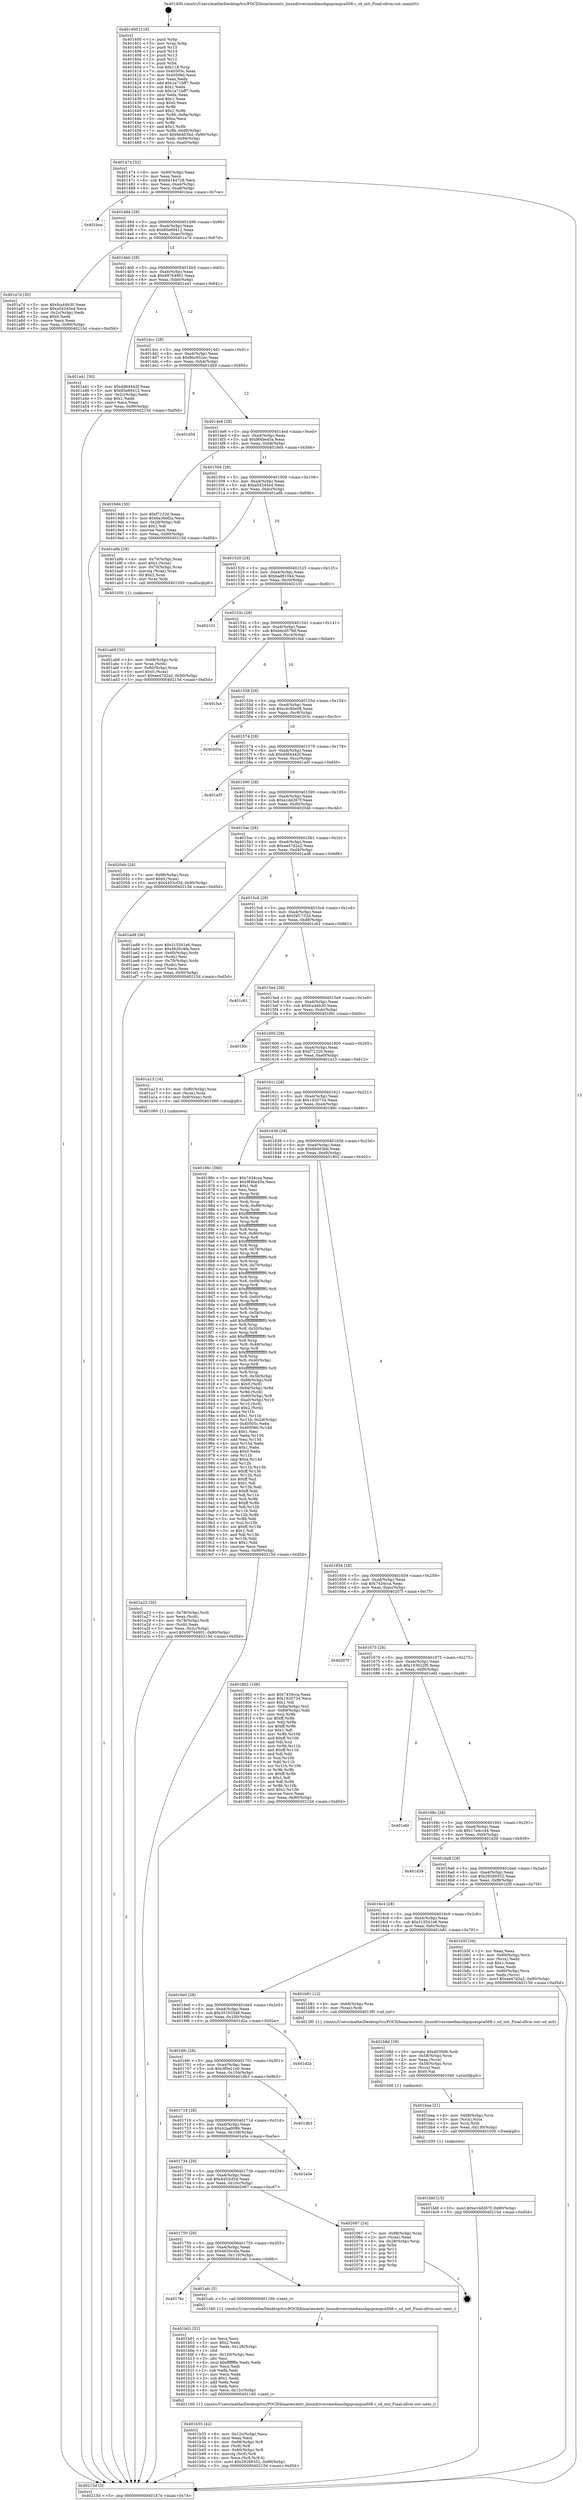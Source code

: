 digraph "0x401400" {
  label = "0x401400 (/mnt/c/Users/mathe/Desktop/tcc/POCII/binaries/extr_linuxdriversmediausbgspcaspca508.c_sd_init_Final-ollvm.out::main(0))"
  labelloc = "t"
  node[shape=record]

  Entry [label="",width=0.3,height=0.3,shape=circle,fillcolor=black,style=filled]
  "0x401474" [label="{
     0x401474 [32]\l
     | [instrs]\l
     &nbsp;&nbsp;0x401474 \<+6\>: mov -0x90(%rbp),%eax\l
     &nbsp;&nbsp;0x40147a \<+2\>: mov %eax,%ecx\l
     &nbsp;&nbsp;0x40147c \<+6\>: sub $0x84144728,%ecx\l
     &nbsp;&nbsp;0x401482 \<+6\>: mov %eax,-0xa4(%rbp)\l
     &nbsp;&nbsp;0x401488 \<+6\>: mov %ecx,-0xa8(%rbp)\l
     &nbsp;&nbsp;0x40148e \<+6\>: je 0000000000401bce \<main+0x7ce\>\l
  }"]
  "0x401bce" [label="{
     0x401bce\l
  }", style=dashed]
  "0x401494" [label="{
     0x401494 [28]\l
     | [instrs]\l
     &nbsp;&nbsp;0x401494 \<+5\>: jmp 0000000000401499 \<main+0x99\>\l
     &nbsp;&nbsp;0x401499 \<+6\>: mov -0xa4(%rbp),%eax\l
     &nbsp;&nbsp;0x40149f \<+5\>: sub $0x85e69412,%eax\l
     &nbsp;&nbsp;0x4014a4 \<+6\>: mov %eax,-0xac(%rbp)\l
     &nbsp;&nbsp;0x4014aa \<+6\>: je 0000000000401a7d \<main+0x67d\>\l
  }"]
  Exit [label="",width=0.3,height=0.3,shape=circle,fillcolor=black,style=filled,peripheries=2]
  "0x401a7d" [label="{
     0x401a7d [30]\l
     | [instrs]\l
     &nbsp;&nbsp;0x401a7d \<+5\>: mov $0xfca44b30,%eax\l
     &nbsp;&nbsp;0x401a82 \<+5\>: mov $0xa54245e4,%ecx\l
     &nbsp;&nbsp;0x401a87 \<+3\>: mov -0x2c(%rbp),%edx\l
     &nbsp;&nbsp;0x401a8a \<+3\>: cmp $0x0,%edx\l
     &nbsp;&nbsp;0x401a8d \<+3\>: cmove %ecx,%eax\l
     &nbsp;&nbsp;0x401a90 \<+6\>: mov %eax,-0x90(%rbp)\l
     &nbsp;&nbsp;0x401a96 \<+5\>: jmp 000000000040215d \<main+0xd5d\>\l
  }"]
  "0x4014b0" [label="{
     0x4014b0 [28]\l
     | [instrs]\l
     &nbsp;&nbsp;0x4014b0 \<+5\>: jmp 00000000004014b5 \<main+0xb5\>\l
     &nbsp;&nbsp;0x4014b5 \<+6\>: mov -0xa4(%rbp),%eax\l
     &nbsp;&nbsp;0x4014bb \<+5\>: sub $0x99764901,%eax\l
     &nbsp;&nbsp;0x4014c0 \<+6\>: mov %eax,-0xb0(%rbp)\l
     &nbsp;&nbsp;0x4014c6 \<+6\>: je 0000000000401a41 \<main+0x641\>\l
  }"]
  "0x401bbf" [label="{
     0x401bbf [15]\l
     | [instrs]\l
     &nbsp;&nbsp;0x401bbf \<+10\>: movl $0xe1dd267f,-0x90(%rbp)\l
     &nbsp;&nbsp;0x401bc9 \<+5\>: jmp 000000000040215d \<main+0xd5d\>\l
  }"]
  "0x401a41" [label="{
     0x401a41 [30]\l
     | [instrs]\l
     &nbsp;&nbsp;0x401a41 \<+5\>: mov $0xdd64442f,%eax\l
     &nbsp;&nbsp;0x401a46 \<+5\>: mov $0x85e69412,%ecx\l
     &nbsp;&nbsp;0x401a4b \<+3\>: mov -0x2c(%rbp),%edx\l
     &nbsp;&nbsp;0x401a4e \<+3\>: cmp $0x1,%edx\l
     &nbsp;&nbsp;0x401a51 \<+3\>: cmovl %ecx,%eax\l
     &nbsp;&nbsp;0x401a54 \<+6\>: mov %eax,-0x90(%rbp)\l
     &nbsp;&nbsp;0x401a5a \<+5\>: jmp 000000000040215d \<main+0xd5d\>\l
  }"]
  "0x4014cc" [label="{
     0x4014cc [28]\l
     | [instrs]\l
     &nbsp;&nbsp;0x4014cc \<+5\>: jmp 00000000004014d1 \<main+0xd1\>\l
     &nbsp;&nbsp;0x4014d1 \<+6\>: mov -0xa4(%rbp),%eax\l
     &nbsp;&nbsp;0x4014d7 \<+5\>: sub $0x9bc652ec,%eax\l
     &nbsp;&nbsp;0x4014dc \<+6\>: mov %eax,-0xb4(%rbp)\l
     &nbsp;&nbsp;0x4014e2 \<+6\>: je 0000000000401d5d \<main+0x95d\>\l
  }"]
  "0x401baa" [label="{
     0x401baa [21]\l
     | [instrs]\l
     &nbsp;&nbsp;0x401baa \<+4\>: mov -0x68(%rbp),%rcx\l
     &nbsp;&nbsp;0x401bae \<+3\>: mov (%rcx),%rcx\l
     &nbsp;&nbsp;0x401bb1 \<+3\>: mov %rcx,%rdi\l
     &nbsp;&nbsp;0x401bb4 \<+6\>: mov %eax,-0x130(%rbp)\l
     &nbsp;&nbsp;0x401bba \<+5\>: call 0000000000401030 \<free@plt\>\l
     | [calls]\l
     &nbsp;&nbsp;0x401030 \{1\} (unknown)\l
  }"]
  "0x401d5d" [label="{
     0x401d5d\l
  }", style=dashed]
  "0x4014e8" [label="{
     0x4014e8 [28]\l
     | [instrs]\l
     &nbsp;&nbsp;0x4014e8 \<+5\>: jmp 00000000004014ed \<main+0xed\>\l
     &nbsp;&nbsp;0x4014ed \<+6\>: mov -0xa4(%rbp),%eax\l
     &nbsp;&nbsp;0x4014f3 \<+5\>: sub $0x9f4be45a,%eax\l
     &nbsp;&nbsp;0x4014f8 \<+6\>: mov %eax,-0xb8(%rbp)\l
     &nbsp;&nbsp;0x4014fe \<+6\>: je 00000000004019d4 \<main+0x5d4\>\l
  }"]
  "0x401b8d" [label="{
     0x401b8d [29]\l
     | [instrs]\l
     &nbsp;&nbsp;0x401b8d \<+10\>: movabs $0x4030d6,%rdi\l
     &nbsp;&nbsp;0x401b97 \<+4\>: mov -0x58(%rbp),%rcx\l
     &nbsp;&nbsp;0x401b9b \<+2\>: mov %eax,(%rcx)\l
     &nbsp;&nbsp;0x401b9d \<+4\>: mov -0x58(%rbp),%rcx\l
     &nbsp;&nbsp;0x401ba1 \<+2\>: mov (%rcx),%esi\l
     &nbsp;&nbsp;0x401ba3 \<+2\>: mov $0x0,%al\l
     &nbsp;&nbsp;0x401ba5 \<+5\>: call 0000000000401040 \<printf@plt\>\l
     | [calls]\l
     &nbsp;&nbsp;0x401040 \{1\} (unknown)\l
  }"]
  "0x4019d4" [label="{
     0x4019d4 [30]\l
     | [instrs]\l
     &nbsp;&nbsp;0x4019d4 \<+5\>: mov $0xf71320,%eax\l
     &nbsp;&nbsp;0x4019d9 \<+5\>: mov $0x6a36ef2a,%ecx\l
     &nbsp;&nbsp;0x4019de \<+3\>: mov -0x2d(%rbp),%dl\l
     &nbsp;&nbsp;0x4019e1 \<+3\>: test $0x1,%dl\l
     &nbsp;&nbsp;0x4019e4 \<+3\>: cmovne %ecx,%eax\l
     &nbsp;&nbsp;0x4019e7 \<+6\>: mov %eax,-0x90(%rbp)\l
     &nbsp;&nbsp;0x4019ed \<+5\>: jmp 000000000040215d \<main+0xd5d\>\l
  }"]
  "0x401504" [label="{
     0x401504 [28]\l
     | [instrs]\l
     &nbsp;&nbsp;0x401504 \<+5\>: jmp 0000000000401509 \<main+0x109\>\l
     &nbsp;&nbsp;0x401509 \<+6\>: mov -0xa4(%rbp),%eax\l
     &nbsp;&nbsp;0x40150f \<+5\>: sub $0xa54245e4,%eax\l
     &nbsp;&nbsp;0x401514 \<+6\>: mov %eax,-0xbc(%rbp)\l
     &nbsp;&nbsp;0x40151a \<+6\>: je 0000000000401a9b \<main+0x69b\>\l
  }"]
  "0x401b35" [label="{
     0x401b35 [42]\l
     | [instrs]\l
     &nbsp;&nbsp;0x401b35 \<+6\>: mov -0x12c(%rbp),%ecx\l
     &nbsp;&nbsp;0x401b3b \<+3\>: imul %eax,%ecx\l
     &nbsp;&nbsp;0x401b3e \<+4\>: mov -0x68(%rbp),%r8\l
     &nbsp;&nbsp;0x401b42 \<+3\>: mov (%r8),%r8\l
     &nbsp;&nbsp;0x401b45 \<+4\>: mov -0x60(%rbp),%r9\l
     &nbsp;&nbsp;0x401b49 \<+3\>: movslq (%r9),%r9\l
     &nbsp;&nbsp;0x401b4c \<+4\>: mov %ecx,(%r8,%r9,4)\l
     &nbsp;&nbsp;0x401b50 \<+10\>: movl $0x29269352,-0x90(%rbp)\l
     &nbsp;&nbsp;0x401b5a \<+5\>: jmp 000000000040215d \<main+0xd5d\>\l
  }"]
  "0x401a9b" [label="{
     0x401a9b [29]\l
     | [instrs]\l
     &nbsp;&nbsp;0x401a9b \<+4\>: mov -0x70(%rbp),%rax\l
     &nbsp;&nbsp;0x401a9f \<+6\>: movl $0x1,(%rax)\l
     &nbsp;&nbsp;0x401aa5 \<+4\>: mov -0x70(%rbp),%rax\l
     &nbsp;&nbsp;0x401aa9 \<+3\>: movslq (%rax),%rax\l
     &nbsp;&nbsp;0x401aac \<+4\>: shl $0x2,%rax\l
     &nbsp;&nbsp;0x401ab0 \<+3\>: mov %rax,%rdi\l
     &nbsp;&nbsp;0x401ab3 \<+5\>: call 0000000000401050 \<malloc@plt\>\l
     | [calls]\l
     &nbsp;&nbsp;0x401050 \{1\} (unknown)\l
  }"]
  "0x401520" [label="{
     0x401520 [28]\l
     | [instrs]\l
     &nbsp;&nbsp;0x401520 \<+5\>: jmp 0000000000401525 \<main+0x125\>\l
     &nbsp;&nbsp;0x401525 \<+6\>: mov -0xa4(%rbp),%eax\l
     &nbsp;&nbsp;0x40152b \<+5\>: sub $0xbad91044,%eax\l
     &nbsp;&nbsp;0x401530 \<+6\>: mov %eax,-0xc0(%rbp)\l
     &nbsp;&nbsp;0x401536 \<+6\>: je 0000000000402101 \<main+0xd01\>\l
  }"]
  "0x401b01" [label="{
     0x401b01 [52]\l
     | [instrs]\l
     &nbsp;&nbsp;0x401b01 \<+2\>: xor %ecx,%ecx\l
     &nbsp;&nbsp;0x401b03 \<+5\>: mov $0x2,%edx\l
     &nbsp;&nbsp;0x401b08 \<+6\>: mov %edx,-0x128(%rbp)\l
     &nbsp;&nbsp;0x401b0e \<+1\>: cltd\l
     &nbsp;&nbsp;0x401b0f \<+6\>: mov -0x128(%rbp),%esi\l
     &nbsp;&nbsp;0x401b15 \<+2\>: idiv %esi\l
     &nbsp;&nbsp;0x401b17 \<+6\>: imul $0xfffffffe,%edx,%edx\l
     &nbsp;&nbsp;0x401b1d \<+2\>: mov %ecx,%edi\l
     &nbsp;&nbsp;0x401b1f \<+2\>: sub %edx,%edi\l
     &nbsp;&nbsp;0x401b21 \<+2\>: mov %ecx,%edx\l
     &nbsp;&nbsp;0x401b23 \<+3\>: sub $0x1,%edx\l
     &nbsp;&nbsp;0x401b26 \<+2\>: add %edx,%edi\l
     &nbsp;&nbsp;0x401b28 \<+2\>: sub %edi,%ecx\l
     &nbsp;&nbsp;0x401b2a \<+6\>: mov %ecx,-0x12c(%rbp)\l
     &nbsp;&nbsp;0x401b30 \<+5\>: call 0000000000401160 \<next_i\>\l
     | [calls]\l
     &nbsp;&nbsp;0x401160 \{1\} (/mnt/c/Users/mathe/Desktop/tcc/POCII/binaries/extr_linuxdriversmediausbgspcaspca508.c_sd_init_Final-ollvm.out::next_i)\l
  }"]
  "0x402101" [label="{
     0x402101\l
  }", style=dashed]
  "0x40153c" [label="{
     0x40153c [28]\l
     | [instrs]\l
     &nbsp;&nbsp;0x40153c \<+5\>: jmp 0000000000401541 \<main+0x141\>\l
     &nbsp;&nbsp;0x401541 \<+6\>: mov -0xa4(%rbp),%eax\l
     &nbsp;&nbsp;0x401547 \<+5\>: sub $0xbdcd579d,%eax\l
     &nbsp;&nbsp;0x40154c \<+6\>: mov %eax,-0xc4(%rbp)\l
     &nbsp;&nbsp;0x401552 \<+6\>: je 0000000000401fa4 \<main+0xba4\>\l
  }"]
  "0x40176c" [label="{
     0x40176c\l
  }", style=dashed]
  "0x401fa4" [label="{
     0x401fa4\l
  }", style=dashed]
  "0x401558" [label="{
     0x401558 [28]\l
     | [instrs]\l
     &nbsp;&nbsp;0x401558 \<+5\>: jmp 000000000040155d \<main+0x15d\>\l
     &nbsp;&nbsp;0x40155d \<+6\>: mov -0xa4(%rbp),%eax\l
     &nbsp;&nbsp;0x401563 \<+5\>: sub $0xc4c65e08,%eax\l
     &nbsp;&nbsp;0x401568 \<+6\>: mov %eax,-0xc8(%rbp)\l
     &nbsp;&nbsp;0x40156e \<+6\>: je 000000000040203c \<main+0xc3c\>\l
  }"]
  "0x401afc" [label="{
     0x401afc [5]\l
     | [instrs]\l
     &nbsp;&nbsp;0x401afc \<+5\>: call 0000000000401160 \<next_i\>\l
     | [calls]\l
     &nbsp;&nbsp;0x401160 \{1\} (/mnt/c/Users/mathe/Desktop/tcc/POCII/binaries/extr_linuxdriversmediausbgspcaspca508.c_sd_init_Final-ollvm.out::next_i)\l
  }"]
  "0x40203c" [label="{
     0x40203c\l
  }", style=dashed]
  "0x401574" [label="{
     0x401574 [28]\l
     | [instrs]\l
     &nbsp;&nbsp;0x401574 \<+5\>: jmp 0000000000401579 \<main+0x179\>\l
     &nbsp;&nbsp;0x401579 \<+6\>: mov -0xa4(%rbp),%eax\l
     &nbsp;&nbsp;0x40157f \<+5\>: sub $0xdd64442f,%eax\l
     &nbsp;&nbsp;0x401584 \<+6\>: mov %eax,-0xcc(%rbp)\l
     &nbsp;&nbsp;0x40158a \<+6\>: je 0000000000401a5f \<main+0x65f\>\l
  }"]
  "0x401750" [label="{
     0x401750 [28]\l
     | [instrs]\l
     &nbsp;&nbsp;0x401750 \<+5\>: jmp 0000000000401755 \<main+0x355\>\l
     &nbsp;&nbsp;0x401755 \<+6\>: mov -0xa4(%rbp),%eax\l
     &nbsp;&nbsp;0x40175b \<+5\>: sub $0x4620c4fa,%eax\l
     &nbsp;&nbsp;0x401760 \<+6\>: mov %eax,-0x110(%rbp)\l
     &nbsp;&nbsp;0x401766 \<+6\>: je 0000000000401afc \<main+0x6fc\>\l
  }"]
  "0x401a5f" [label="{
     0x401a5f\l
  }", style=dashed]
  "0x401590" [label="{
     0x401590 [28]\l
     | [instrs]\l
     &nbsp;&nbsp;0x401590 \<+5\>: jmp 0000000000401595 \<main+0x195\>\l
     &nbsp;&nbsp;0x401595 \<+6\>: mov -0xa4(%rbp),%eax\l
     &nbsp;&nbsp;0x40159b \<+5\>: sub $0xe1dd267f,%eax\l
     &nbsp;&nbsp;0x4015a0 \<+6\>: mov %eax,-0xd0(%rbp)\l
     &nbsp;&nbsp;0x4015a6 \<+6\>: je 000000000040204b \<main+0xc4b\>\l
  }"]
  "0x402067" [label="{
     0x402067 [24]\l
     | [instrs]\l
     &nbsp;&nbsp;0x402067 \<+7\>: mov -0x88(%rbp),%rax\l
     &nbsp;&nbsp;0x40206e \<+2\>: mov (%rax),%eax\l
     &nbsp;&nbsp;0x402070 \<+4\>: lea -0x28(%rbp),%rsp\l
     &nbsp;&nbsp;0x402074 \<+1\>: pop %rbx\l
     &nbsp;&nbsp;0x402075 \<+2\>: pop %r12\l
     &nbsp;&nbsp;0x402077 \<+2\>: pop %r13\l
     &nbsp;&nbsp;0x402079 \<+2\>: pop %r14\l
     &nbsp;&nbsp;0x40207b \<+2\>: pop %r15\l
     &nbsp;&nbsp;0x40207d \<+1\>: pop %rbp\l
     &nbsp;&nbsp;0x40207e \<+1\>: ret\l
  }"]
  "0x40204b" [label="{
     0x40204b [28]\l
     | [instrs]\l
     &nbsp;&nbsp;0x40204b \<+7\>: mov -0x88(%rbp),%rax\l
     &nbsp;&nbsp;0x402052 \<+6\>: movl $0x0,(%rax)\l
     &nbsp;&nbsp;0x402058 \<+10\>: movl $0x4453cf2d,-0x90(%rbp)\l
     &nbsp;&nbsp;0x402062 \<+5\>: jmp 000000000040215d \<main+0xd5d\>\l
  }"]
  "0x4015ac" [label="{
     0x4015ac [28]\l
     | [instrs]\l
     &nbsp;&nbsp;0x4015ac \<+5\>: jmp 00000000004015b1 \<main+0x1b1\>\l
     &nbsp;&nbsp;0x4015b1 \<+6\>: mov -0xa4(%rbp),%eax\l
     &nbsp;&nbsp;0x4015b7 \<+5\>: sub $0xee47d2a2,%eax\l
     &nbsp;&nbsp;0x4015bc \<+6\>: mov %eax,-0xd4(%rbp)\l
     &nbsp;&nbsp;0x4015c2 \<+6\>: je 0000000000401ad8 \<main+0x6d8\>\l
  }"]
  "0x401734" [label="{
     0x401734 [28]\l
     | [instrs]\l
     &nbsp;&nbsp;0x401734 \<+5\>: jmp 0000000000401739 \<main+0x339\>\l
     &nbsp;&nbsp;0x401739 \<+6\>: mov -0xa4(%rbp),%eax\l
     &nbsp;&nbsp;0x40173f \<+5\>: sub $0x4453cf2d,%eax\l
     &nbsp;&nbsp;0x401744 \<+6\>: mov %eax,-0x10c(%rbp)\l
     &nbsp;&nbsp;0x40174a \<+6\>: je 0000000000402067 \<main+0xc67\>\l
  }"]
  "0x401ad8" [label="{
     0x401ad8 [36]\l
     | [instrs]\l
     &nbsp;&nbsp;0x401ad8 \<+5\>: mov $0x315541e6,%eax\l
     &nbsp;&nbsp;0x401add \<+5\>: mov $0x4620c4fa,%ecx\l
     &nbsp;&nbsp;0x401ae2 \<+4\>: mov -0x60(%rbp),%rdx\l
     &nbsp;&nbsp;0x401ae6 \<+2\>: mov (%rdx),%esi\l
     &nbsp;&nbsp;0x401ae8 \<+4\>: mov -0x70(%rbp),%rdx\l
     &nbsp;&nbsp;0x401aec \<+2\>: cmp (%rdx),%esi\l
     &nbsp;&nbsp;0x401aee \<+3\>: cmovl %ecx,%eax\l
     &nbsp;&nbsp;0x401af1 \<+6\>: mov %eax,-0x90(%rbp)\l
     &nbsp;&nbsp;0x401af7 \<+5\>: jmp 000000000040215d \<main+0xd5d\>\l
  }"]
  "0x4015c8" [label="{
     0x4015c8 [28]\l
     | [instrs]\l
     &nbsp;&nbsp;0x4015c8 \<+5\>: jmp 00000000004015cd \<main+0x1cd\>\l
     &nbsp;&nbsp;0x4015cd \<+6\>: mov -0xa4(%rbp),%eax\l
     &nbsp;&nbsp;0x4015d3 \<+5\>: sub $0xf4f1732d,%eax\l
     &nbsp;&nbsp;0x4015d8 \<+6\>: mov %eax,-0xd8(%rbp)\l
     &nbsp;&nbsp;0x4015de \<+6\>: je 0000000000401c61 \<main+0x861\>\l
  }"]
  "0x401e5e" [label="{
     0x401e5e\l
  }", style=dashed]
  "0x401c61" [label="{
     0x401c61\l
  }", style=dashed]
  "0x4015e4" [label="{
     0x4015e4 [28]\l
     | [instrs]\l
     &nbsp;&nbsp;0x4015e4 \<+5\>: jmp 00000000004015e9 \<main+0x1e9\>\l
     &nbsp;&nbsp;0x4015e9 \<+6\>: mov -0xa4(%rbp),%eax\l
     &nbsp;&nbsp;0x4015ef \<+5\>: sub $0xfca44b30,%eax\l
     &nbsp;&nbsp;0x4015f4 \<+6\>: mov %eax,-0xdc(%rbp)\l
     &nbsp;&nbsp;0x4015fa \<+6\>: je 0000000000401f0c \<main+0xb0c\>\l
  }"]
  "0x401718" [label="{
     0x401718 [28]\l
     | [instrs]\l
     &nbsp;&nbsp;0x401718 \<+5\>: jmp 000000000040171d \<main+0x31d\>\l
     &nbsp;&nbsp;0x40171d \<+6\>: mov -0xa4(%rbp),%eax\l
     &nbsp;&nbsp;0x401723 \<+5\>: sub $0x42aa008b,%eax\l
     &nbsp;&nbsp;0x401728 \<+6\>: mov %eax,-0x108(%rbp)\l
     &nbsp;&nbsp;0x40172e \<+6\>: je 0000000000401e5e \<main+0xa5e\>\l
  }"]
  "0x401f0c" [label="{
     0x401f0c\l
  }", style=dashed]
  "0x401600" [label="{
     0x401600 [28]\l
     | [instrs]\l
     &nbsp;&nbsp;0x401600 \<+5\>: jmp 0000000000401605 \<main+0x205\>\l
     &nbsp;&nbsp;0x401605 \<+6\>: mov -0xa4(%rbp),%eax\l
     &nbsp;&nbsp;0x40160b \<+5\>: sub $0xf71320,%eax\l
     &nbsp;&nbsp;0x401610 \<+6\>: mov %eax,-0xe0(%rbp)\l
     &nbsp;&nbsp;0x401616 \<+6\>: je 0000000000401a13 \<main+0x613\>\l
  }"]
  "0x401db3" [label="{
     0x401db3\l
  }", style=dashed]
  "0x401a13" [label="{
     0x401a13 [16]\l
     | [instrs]\l
     &nbsp;&nbsp;0x401a13 \<+4\>: mov -0x80(%rbp),%rax\l
     &nbsp;&nbsp;0x401a17 \<+3\>: mov (%rax),%rax\l
     &nbsp;&nbsp;0x401a1a \<+4\>: mov 0x8(%rax),%rdi\l
     &nbsp;&nbsp;0x401a1e \<+5\>: call 0000000000401060 \<atoi@plt\>\l
     | [calls]\l
     &nbsp;&nbsp;0x401060 \{1\} (unknown)\l
  }"]
  "0x40161c" [label="{
     0x40161c [28]\l
     | [instrs]\l
     &nbsp;&nbsp;0x40161c \<+5\>: jmp 0000000000401621 \<main+0x221\>\l
     &nbsp;&nbsp;0x401621 \<+6\>: mov -0xa4(%rbp),%eax\l
     &nbsp;&nbsp;0x401627 \<+5\>: sub $0x1920734,%eax\l
     &nbsp;&nbsp;0x40162c \<+6\>: mov %eax,-0xe4(%rbp)\l
     &nbsp;&nbsp;0x401632 \<+6\>: je 000000000040186c \<main+0x46c\>\l
  }"]
  "0x4016fc" [label="{
     0x4016fc [28]\l
     | [instrs]\l
     &nbsp;&nbsp;0x4016fc \<+5\>: jmp 0000000000401701 \<main+0x301\>\l
     &nbsp;&nbsp;0x401701 \<+6\>: mov -0xa4(%rbp),%eax\l
     &nbsp;&nbsp;0x401707 \<+5\>: sub $0x3f0e21e0,%eax\l
     &nbsp;&nbsp;0x40170c \<+6\>: mov %eax,-0x104(%rbp)\l
     &nbsp;&nbsp;0x401712 \<+6\>: je 0000000000401db3 \<main+0x9b3\>\l
  }"]
  "0x40186c" [label="{
     0x40186c [360]\l
     | [instrs]\l
     &nbsp;&nbsp;0x40186c \<+5\>: mov $0x7434cca,%eax\l
     &nbsp;&nbsp;0x401871 \<+5\>: mov $0x9f4be45a,%ecx\l
     &nbsp;&nbsp;0x401876 \<+2\>: mov $0x1,%dl\l
     &nbsp;&nbsp;0x401878 \<+2\>: xor %esi,%esi\l
     &nbsp;&nbsp;0x40187a \<+3\>: mov %rsp,%rdi\l
     &nbsp;&nbsp;0x40187d \<+4\>: add $0xfffffffffffffff0,%rdi\l
     &nbsp;&nbsp;0x401881 \<+3\>: mov %rdi,%rsp\l
     &nbsp;&nbsp;0x401884 \<+7\>: mov %rdi,-0x88(%rbp)\l
     &nbsp;&nbsp;0x40188b \<+3\>: mov %rsp,%rdi\l
     &nbsp;&nbsp;0x40188e \<+4\>: add $0xfffffffffffffff0,%rdi\l
     &nbsp;&nbsp;0x401892 \<+3\>: mov %rdi,%rsp\l
     &nbsp;&nbsp;0x401895 \<+3\>: mov %rsp,%r8\l
     &nbsp;&nbsp;0x401898 \<+4\>: add $0xfffffffffffffff0,%r8\l
     &nbsp;&nbsp;0x40189c \<+3\>: mov %r8,%rsp\l
     &nbsp;&nbsp;0x40189f \<+4\>: mov %r8,-0x80(%rbp)\l
     &nbsp;&nbsp;0x4018a3 \<+3\>: mov %rsp,%r8\l
     &nbsp;&nbsp;0x4018a6 \<+4\>: add $0xfffffffffffffff0,%r8\l
     &nbsp;&nbsp;0x4018aa \<+3\>: mov %r8,%rsp\l
     &nbsp;&nbsp;0x4018ad \<+4\>: mov %r8,-0x78(%rbp)\l
     &nbsp;&nbsp;0x4018b1 \<+3\>: mov %rsp,%r8\l
     &nbsp;&nbsp;0x4018b4 \<+4\>: add $0xfffffffffffffff0,%r8\l
     &nbsp;&nbsp;0x4018b8 \<+3\>: mov %r8,%rsp\l
     &nbsp;&nbsp;0x4018bb \<+4\>: mov %r8,-0x70(%rbp)\l
     &nbsp;&nbsp;0x4018bf \<+3\>: mov %rsp,%r8\l
     &nbsp;&nbsp;0x4018c2 \<+4\>: add $0xfffffffffffffff0,%r8\l
     &nbsp;&nbsp;0x4018c6 \<+3\>: mov %r8,%rsp\l
     &nbsp;&nbsp;0x4018c9 \<+4\>: mov %r8,-0x68(%rbp)\l
     &nbsp;&nbsp;0x4018cd \<+3\>: mov %rsp,%r8\l
     &nbsp;&nbsp;0x4018d0 \<+4\>: add $0xfffffffffffffff0,%r8\l
     &nbsp;&nbsp;0x4018d4 \<+3\>: mov %r8,%rsp\l
     &nbsp;&nbsp;0x4018d7 \<+4\>: mov %r8,-0x60(%rbp)\l
     &nbsp;&nbsp;0x4018db \<+3\>: mov %rsp,%r8\l
     &nbsp;&nbsp;0x4018de \<+4\>: add $0xfffffffffffffff0,%r8\l
     &nbsp;&nbsp;0x4018e2 \<+3\>: mov %r8,%rsp\l
     &nbsp;&nbsp;0x4018e5 \<+4\>: mov %r8,-0x58(%rbp)\l
     &nbsp;&nbsp;0x4018e9 \<+3\>: mov %rsp,%r8\l
     &nbsp;&nbsp;0x4018ec \<+4\>: add $0xfffffffffffffff0,%r8\l
     &nbsp;&nbsp;0x4018f0 \<+3\>: mov %r8,%rsp\l
     &nbsp;&nbsp;0x4018f3 \<+4\>: mov %r8,-0x50(%rbp)\l
     &nbsp;&nbsp;0x4018f7 \<+3\>: mov %rsp,%r8\l
     &nbsp;&nbsp;0x4018fa \<+4\>: add $0xfffffffffffffff0,%r8\l
     &nbsp;&nbsp;0x4018fe \<+3\>: mov %r8,%rsp\l
     &nbsp;&nbsp;0x401901 \<+4\>: mov %r8,-0x48(%rbp)\l
     &nbsp;&nbsp;0x401905 \<+3\>: mov %rsp,%r8\l
     &nbsp;&nbsp;0x401908 \<+4\>: add $0xfffffffffffffff0,%r8\l
     &nbsp;&nbsp;0x40190c \<+3\>: mov %r8,%rsp\l
     &nbsp;&nbsp;0x40190f \<+4\>: mov %r8,-0x40(%rbp)\l
     &nbsp;&nbsp;0x401913 \<+3\>: mov %rsp,%r8\l
     &nbsp;&nbsp;0x401916 \<+4\>: add $0xfffffffffffffff0,%r8\l
     &nbsp;&nbsp;0x40191a \<+3\>: mov %r8,%rsp\l
     &nbsp;&nbsp;0x40191d \<+4\>: mov %r8,-0x38(%rbp)\l
     &nbsp;&nbsp;0x401921 \<+7\>: mov -0x88(%rbp),%r8\l
     &nbsp;&nbsp;0x401928 \<+7\>: movl $0x0,(%r8)\l
     &nbsp;&nbsp;0x40192f \<+7\>: mov -0x94(%rbp),%r9d\l
     &nbsp;&nbsp;0x401936 \<+3\>: mov %r9d,(%rdi)\l
     &nbsp;&nbsp;0x401939 \<+4\>: mov -0x80(%rbp),%r8\l
     &nbsp;&nbsp;0x40193d \<+7\>: mov -0xa0(%rbp),%r10\l
     &nbsp;&nbsp;0x401944 \<+3\>: mov %r10,(%r8)\l
     &nbsp;&nbsp;0x401947 \<+3\>: cmpl $0x2,(%rdi)\l
     &nbsp;&nbsp;0x40194a \<+4\>: setne %r11b\l
     &nbsp;&nbsp;0x40194e \<+4\>: and $0x1,%r11b\l
     &nbsp;&nbsp;0x401952 \<+4\>: mov %r11b,-0x2d(%rbp)\l
     &nbsp;&nbsp;0x401956 \<+7\>: mov 0x40505c,%ebx\l
     &nbsp;&nbsp;0x40195d \<+8\>: mov 0x405060,%r14d\l
     &nbsp;&nbsp;0x401965 \<+3\>: sub $0x1,%esi\l
     &nbsp;&nbsp;0x401968 \<+3\>: mov %ebx,%r15d\l
     &nbsp;&nbsp;0x40196b \<+3\>: add %esi,%r15d\l
     &nbsp;&nbsp;0x40196e \<+4\>: imul %r15d,%ebx\l
     &nbsp;&nbsp;0x401972 \<+3\>: and $0x1,%ebx\l
     &nbsp;&nbsp;0x401975 \<+3\>: cmp $0x0,%ebx\l
     &nbsp;&nbsp;0x401978 \<+4\>: sete %r11b\l
     &nbsp;&nbsp;0x40197c \<+4\>: cmp $0xa,%r14d\l
     &nbsp;&nbsp;0x401980 \<+4\>: setl %r12b\l
     &nbsp;&nbsp;0x401984 \<+3\>: mov %r11b,%r13b\l
     &nbsp;&nbsp;0x401987 \<+4\>: xor $0xff,%r13b\l
     &nbsp;&nbsp;0x40198b \<+3\>: mov %r12b,%sil\l
     &nbsp;&nbsp;0x40198e \<+4\>: xor $0xff,%sil\l
     &nbsp;&nbsp;0x401992 \<+3\>: xor $0x1,%dl\l
     &nbsp;&nbsp;0x401995 \<+3\>: mov %r13b,%dil\l
     &nbsp;&nbsp;0x401998 \<+4\>: and $0xff,%dil\l
     &nbsp;&nbsp;0x40199c \<+3\>: and %dl,%r11b\l
     &nbsp;&nbsp;0x40199f \<+3\>: mov %sil,%r8b\l
     &nbsp;&nbsp;0x4019a2 \<+4\>: and $0xff,%r8b\l
     &nbsp;&nbsp;0x4019a6 \<+3\>: and %dl,%r12b\l
     &nbsp;&nbsp;0x4019a9 \<+3\>: or %r11b,%dil\l
     &nbsp;&nbsp;0x4019ac \<+3\>: or %r12b,%r8b\l
     &nbsp;&nbsp;0x4019af \<+3\>: xor %r8b,%dil\l
     &nbsp;&nbsp;0x4019b2 \<+3\>: or %sil,%r13b\l
     &nbsp;&nbsp;0x4019b5 \<+4\>: xor $0xff,%r13b\l
     &nbsp;&nbsp;0x4019b9 \<+3\>: or $0x1,%dl\l
     &nbsp;&nbsp;0x4019bc \<+3\>: and %dl,%r13b\l
     &nbsp;&nbsp;0x4019bf \<+3\>: or %r13b,%dil\l
     &nbsp;&nbsp;0x4019c2 \<+4\>: test $0x1,%dil\l
     &nbsp;&nbsp;0x4019c6 \<+3\>: cmovne %ecx,%eax\l
     &nbsp;&nbsp;0x4019c9 \<+6\>: mov %eax,-0x90(%rbp)\l
     &nbsp;&nbsp;0x4019cf \<+5\>: jmp 000000000040215d \<main+0xd5d\>\l
  }"]
  "0x401638" [label="{
     0x401638 [28]\l
     | [instrs]\l
     &nbsp;&nbsp;0x401638 \<+5\>: jmp 000000000040163d \<main+0x23d\>\l
     &nbsp;&nbsp;0x40163d \<+6\>: mov -0xa4(%rbp),%eax\l
     &nbsp;&nbsp;0x401643 \<+5\>: sub $0x6b403bd,%eax\l
     &nbsp;&nbsp;0x401648 \<+6\>: mov %eax,-0xe8(%rbp)\l
     &nbsp;&nbsp;0x40164e \<+6\>: je 0000000000401802 \<main+0x402\>\l
  }"]
  "0x401d2a" [label="{
     0x401d2a\l
  }", style=dashed]
  "0x401802" [label="{
     0x401802 [106]\l
     | [instrs]\l
     &nbsp;&nbsp;0x401802 \<+5\>: mov $0x7434cca,%eax\l
     &nbsp;&nbsp;0x401807 \<+5\>: mov $0x1920734,%ecx\l
     &nbsp;&nbsp;0x40180c \<+2\>: mov $0x1,%dl\l
     &nbsp;&nbsp;0x40180e \<+7\>: mov -0x8a(%rbp),%sil\l
     &nbsp;&nbsp;0x401815 \<+7\>: mov -0x89(%rbp),%dil\l
     &nbsp;&nbsp;0x40181c \<+3\>: mov %sil,%r8b\l
     &nbsp;&nbsp;0x40181f \<+4\>: xor $0xff,%r8b\l
     &nbsp;&nbsp;0x401823 \<+3\>: mov %dil,%r9b\l
     &nbsp;&nbsp;0x401826 \<+4\>: xor $0xff,%r9b\l
     &nbsp;&nbsp;0x40182a \<+3\>: xor $0x1,%dl\l
     &nbsp;&nbsp;0x40182d \<+3\>: mov %r8b,%r10b\l
     &nbsp;&nbsp;0x401830 \<+4\>: and $0xff,%r10b\l
     &nbsp;&nbsp;0x401834 \<+3\>: and %dl,%sil\l
     &nbsp;&nbsp;0x401837 \<+3\>: mov %r9b,%r11b\l
     &nbsp;&nbsp;0x40183a \<+4\>: and $0xff,%r11b\l
     &nbsp;&nbsp;0x40183e \<+3\>: and %dl,%dil\l
     &nbsp;&nbsp;0x401841 \<+3\>: or %sil,%r10b\l
     &nbsp;&nbsp;0x401844 \<+3\>: or %dil,%r11b\l
     &nbsp;&nbsp;0x401847 \<+3\>: xor %r11b,%r10b\l
     &nbsp;&nbsp;0x40184a \<+3\>: or %r9b,%r8b\l
     &nbsp;&nbsp;0x40184d \<+4\>: xor $0xff,%r8b\l
     &nbsp;&nbsp;0x401851 \<+3\>: or $0x1,%dl\l
     &nbsp;&nbsp;0x401854 \<+3\>: and %dl,%r8b\l
     &nbsp;&nbsp;0x401857 \<+3\>: or %r8b,%r10b\l
     &nbsp;&nbsp;0x40185a \<+4\>: test $0x1,%r10b\l
     &nbsp;&nbsp;0x40185e \<+3\>: cmovne %ecx,%eax\l
     &nbsp;&nbsp;0x401861 \<+6\>: mov %eax,-0x90(%rbp)\l
     &nbsp;&nbsp;0x401867 \<+5\>: jmp 000000000040215d \<main+0xd5d\>\l
  }"]
  "0x401654" [label="{
     0x401654 [28]\l
     | [instrs]\l
     &nbsp;&nbsp;0x401654 \<+5\>: jmp 0000000000401659 \<main+0x259\>\l
     &nbsp;&nbsp;0x401659 \<+6\>: mov -0xa4(%rbp),%eax\l
     &nbsp;&nbsp;0x40165f \<+5\>: sub $0x7434cca,%eax\l
     &nbsp;&nbsp;0x401664 \<+6\>: mov %eax,-0xec(%rbp)\l
     &nbsp;&nbsp;0x40166a \<+6\>: je 000000000040207f \<main+0xc7f\>\l
  }"]
  "0x40215d" [label="{
     0x40215d [5]\l
     | [instrs]\l
     &nbsp;&nbsp;0x40215d \<+5\>: jmp 0000000000401474 \<main+0x74\>\l
  }"]
  "0x401400" [label="{
     0x401400 [116]\l
     | [instrs]\l
     &nbsp;&nbsp;0x401400 \<+1\>: push %rbp\l
     &nbsp;&nbsp;0x401401 \<+3\>: mov %rsp,%rbp\l
     &nbsp;&nbsp;0x401404 \<+2\>: push %r15\l
     &nbsp;&nbsp;0x401406 \<+2\>: push %r14\l
     &nbsp;&nbsp;0x401408 \<+2\>: push %r13\l
     &nbsp;&nbsp;0x40140a \<+2\>: push %r12\l
     &nbsp;&nbsp;0x40140c \<+1\>: push %rbx\l
     &nbsp;&nbsp;0x40140d \<+7\>: sub $0x118,%rsp\l
     &nbsp;&nbsp;0x401414 \<+7\>: mov 0x40505c,%eax\l
     &nbsp;&nbsp;0x40141b \<+7\>: mov 0x405060,%ecx\l
     &nbsp;&nbsp;0x401422 \<+2\>: mov %eax,%edx\l
     &nbsp;&nbsp;0x401424 \<+6\>: add $0x1a71bff7,%edx\l
     &nbsp;&nbsp;0x40142a \<+3\>: sub $0x1,%edx\l
     &nbsp;&nbsp;0x40142d \<+6\>: sub $0x1a71bff7,%edx\l
     &nbsp;&nbsp;0x401433 \<+3\>: imul %edx,%eax\l
     &nbsp;&nbsp;0x401436 \<+3\>: and $0x1,%eax\l
     &nbsp;&nbsp;0x401439 \<+3\>: cmp $0x0,%eax\l
     &nbsp;&nbsp;0x40143c \<+4\>: sete %r8b\l
     &nbsp;&nbsp;0x401440 \<+4\>: and $0x1,%r8b\l
     &nbsp;&nbsp;0x401444 \<+7\>: mov %r8b,-0x8a(%rbp)\l
     &nbsp;&nbsp;0x40144b \<+3\>: cmp $0xa,%ecx\l
     &nbsp;&nbsp;0x40144e \<+4\>: setl %r8b\l
     &nbsp;&nbsp;0x401452 \<+4\>: and $0x1,%r8b\l
     &nbsp;&nbsp;0x401456 \<+7\>: mov %r8b,-0x89(%rbp)\l
     &nbsp;&nbsp;0x40145d \<+10\>: movl $0x6b403bd,-0x90(%rbp)\l
     &nbsp;&nbsp;0x401467 \<+6\>: mov %edi,-0x94(%rbp)\l
     &nbsp;&nbsp;0x40146d \<+7\>: mov %rsi,-0xa0(%rbp)\l
  }"]
  "0x4016e0" [label="{
     0x4016e0 [28]\l
     | [instrs]\l
     &nbsp;&nbsp;0x4016e0 \<+5\>: jmp 00000000004016e5 \<main+0x2e5\>\l
     &nbsp;&nbsp;0x4016e5 \<+6\>: mov -0xa4(%rbp),%eax\l
     &nbsp;&nbsp;0x4016eb \<+5\>: sub $0x35163548,%eax\l
     &nbsp;&nbsp;0x4016f0 \<+6\>: mov %eax,-0x100(%rbp)\l
     &nbsp;&nbsp;0x4016f6 \<+6\>: je 0000000000401d2a \<main+0x92a\>\l
  }"]
  "0x401a23" [label="{
     0x401a23 [30]\l
     | [instrs]\l
     &nbsp;&nbsp;0x401a23 \<+4\>: mov -0x78(%rbp),%rdi\l
     &nbsp;&nbsp;0x401a27 \<+2\>: mov %eax,(%rdi)\l
     &nbsp;&nbsp;0x401a29 \<+4\>: mov -0x78(%rbp),%rdi\l
     &nbsp;&nbsp;0x401a2d \<+2\>: mov (%rdi),%eax\l
     &nbsp;&nbsp;0x401a2f \<+3\>: mov %eax,-0x2c(%rbp)\l
     &nbsp;&nbsp;0x401a32 \<+10\>: movl $0x99764901,-0x90(%rbp)\l
     &nbsp;&nbsp;0x401a3c \<+5\>: jmp 000000000040215d \<main+0xd5d\>\l
  }"]
  "0x401ab8" [label="{
     0x401ab8 [32]\l
     | [instrs]\l
     &nbsp;&nbsp;0x401ab8 \<+4\>: mov -0x68(%rbp),%rdi\l
     &nbsp;&nbsp;0x401abc \<+3\>: mov %rax,(%rdi)\l
     &nbsp;&nbsp;0x401abf \<+4\>: mov -0x60(%rbp),%rax\l
     &nbsp;&nbsp;0x401ac3 \<+6\>: movl $0x0,(%rax)\l
     &nbsp;&nbsp;0x401ac9 \<+10\>: movl $0xee47d2a2,-0x90(%rbp)\l
     &nbsp;&nbsp;0x401ad3 \<+5\>: jmp 000000000040215d \<main+0xd5d\>\l
  }"]
  "0x401b81" [label="{
     0x401b81 [12]\l
     | [instrs]\l
     &nbsp;&nbsp;0x401b81 \<+4\>: mov -0x68(%rbp),%rax\l
     &nbsp;&nbsp;0x401b85 \<+3\>: mov (%rax),%rdi\l
     &nbsp;&nbsp;0x401b88 \<+5\>: call 00000000004013f0 \<sd_init\>\l
     | [calls]\l
     &nbsp;&nbsp;0x4013f0 \{1\} (/mnt/c/Users/mathe/Desktop/tcc/POCII/binaries/extr_linuxdriversmediausbgspcaspca508.c_sd_init_Final-ollvm.out::sd_init)\l
  }"]
  "0x40207f" [label="{
     0x40207f\l
  }", style=dashed]
  "0x401670" [label="{
     0x401670 [28]\l
     | [instrs]\l
     &nbsp;&nbsp;0x401670 \<+5\>: jmp 0000000000401675 \<main+0x275\>\l
     &nbsp;&nbsp;0x401675 \<+6\>: mov -0xa4(%rbp),%eax\l
     &nbsp;&nbsp;0x40167b \<+5\>: sub $0x143022f5,%eax\l
     &nbsp;&nbsp;0x401680 \<+6\>: mov %eax,-0xf0(%rbp)\l
     &nbsp;&nbsp;0x401686 \<+6\>: je 0000000000401efd \<main+0xafd\>\l
  }"]
  "0x4016c4" [label="{
     0x4016c4 [28]\l
     | [instrs]\l
     &nbsp;&nbsp;0x4016c4 \<+5\>: jmp 00000000004016c9 \<main+0x2c9\>\l
     &nbsp;&nbsp;0x4016c9 \<+6\>: mov -0xa4(%rbp),%eax\l
     &nbsp;&nbsp;0x4016cf \<+5\>: sub $0x315541e6,%eax\l
     &nbsp;&nbsp;0x4016d4 \<+6\>: mov %eax,-0xfc(%rbp)\l
     &nbsp;&nbsp;0x4016da \<+6\>: je 0000000000401b81 \<main+0x781\>\l
  }"]
  "0x401efd" [label="{
     0x401efd\l
  }", style=dashed]
  "0x40168c" [label="{
     0x40168c [28]\l
     | [instrs]\l
     &nbsp;&nbsp;0x40168c \<+5\>: jmp 0000000000401691 \<main+0x291\>\l
     &nbsp;&nbsp;0x401691 \<+6\>: mov -0xa4(%rbp),%eax\l
     &nbsp;&nbsp;0x401697 \<+5\>: sub $0x17a4cc44,%eax\l
     &nbsp;&nbsp;0x40169c \<+6\>: mov %eax,-0xf4(%rbp)\l
     &nbsp;&nbsp;0x4016a2 \<+6\>: je 0000000000401d39 \<main+0x939\>\l
  }"]
  "0x401b5f" [label="{
     0x401b5f [34]\l
     | [instrs]\l
     &nbsp;&nbsp;0x401b5f \<+2\>: xor %eax,%eax\l
     &nbsp;&nbsp;0x401b61 \<+4\>: mov -0x60(%rbp),%rcx\l
     &nbsp;&nbsp;0x401b65 \<+2\>: mov (%rcx),%edx\l
     &nbsp;&nbsp;0x401b67 \<+3\>: sub $0x1,%eax\l
     &nbsp;&nbsp;0x401b6a \<+2\>: sub %eax,%edx\l
     &nbsp;&nbsp;0x401b6c \<+4\>: mov -0x60(%rbp),%rcx\l
     &nbsp;&nbsp;0x401b70 \<+2\>: mov %edx,(%rcx)\l
     &nbsp;&nbsp;0x401b72 \<+10\>: movl $0xee47d2a2,-0x90(%rbp)\l
     &nbsp;&nbsp;0x401b7c \<+5\>: jmp 000000000040215d \<main+0xd5d\>\l
  }"]
  "0x401d39" [label="{
     0x401d39\l
  }", style=dashed]
  "0x4016a8" [label="{
     0x4016a8 [28]\l
     | [instrs]\l
     &nbsp;&nbsp;0x4016a8 \<+5\>: jmp 00000000004016ad \<main+0x2ad\>\l
     &nbsp;&nbsp;0x4016ad \<+6\>: mov -0xa4(%rbp),%eax\l
     &nbsp;&nbsp;0x4016b3 \<+5\>: sub $0x29269352,%eax\l
     &nbsp;&nbsp;0x4016b8 \<+6\>: mov %eax,-0xf8(%rbp)\l
     &nbsp;&nbsp;0x4016be \<+6\>: je 0000000000401b5f \<main+0x75f\>\l
  }"]
  Entry -> "0x401400" [label=" 1"]
  "0x401474" -> "0x401bce" [label=" 0"]
  "0x401474" -> "0x401494" [label=" 14"]
  "0x402067" -> Exit [label=" 1"]
  "0x401494" -> "0x401a7d" [label=" 1"]
  "0x401494" -> "0x4014b0" [label=" 13"]
  "0x40204b" -> "0x40215d" [label=" 1"]
  "0x4014b0" -> "0x401a41" [label=" 1"]
  "0x4014b0" -> "0x4014cc" [label=" 12"]
  "0x401bbf" -> "0x40215d" [label=" 1"]
  "0x4014cc" -> "0x401d5d" [label=" 0"]
  "0x4014cc" -> "0x4014e8" [label=" 12"]
  "0x401baa" -> "0x401bbf" [label=" 1"]
  "0x4014e8" -> "0x4019d4" [label=" 1"]
  "0x4014e8" -> "0x401504" [label=" 11"]
  "0x401b8d" -> "0x401baa" [label=" 1"]
  "0x401504" -> "0x401a9b" [label=" 1"]
  "0x401504" -> "0x401520" [label=" 10"]
  "0x401b81" -> "0x401b8d" [label=" 1"]
  "0x401520" -> "0x402101" [label=" 0"]
  "0x401520" -> "0x40153c" [label=" 10"]
  "0x401b5f" -> "0x40215d" [label=" 1"]
  "0x40153c" -> "0x401fa4" [label=" 0"]
  "0x40153c" -> "0x401558" [label=" 10"]
  "0x401b35" -> "0x40215d" [label=" 1"]
  "0x401558" -> "0x40203c" [label=" 0"]
  "0x401558" -> "0x401574" [label=" 10"]
  "0x401b01" -> "0x401b35" [label=" 1"]
  "0x401574" -> "0x401a5f" [label=" 0"]
  "0x401574" -> "0x401590" [label=" 10"]
  "0x401750" -> "0x40176c" [label=" 0"]
  "0x401590" -> "0x40204b" [label=" 1"]
  "0x401590" -> "0x4015ac" [label=" 9"]
  "0x401750" -> "0x401afc" [label=" 1"]
  "0x4015ac" -> "0x401ad8" [label=" 2"]
  "0x4015ac" -> "0x4015c8" [label=" 7"]
  "0x401734" -> "0x401750" [label=" 1"]
  "0x4015c8" -> "0x401c61" [label=" 0"]
  "0x4015c8" -> "0x4015e4" [label=" 7"]
  "0x401734" -> "0x402067" [label=" 1"]
  "0x4015e4" -> "0x401f0c" [label=" 0"]
  "0x4015e4" -> "0x401600" [label=" 7"]
  "0x401718" -> "0x401734" [label=" 2"]
  "0x401600" -> "0x401a13" [label=" 1"]
  "0x401600" -> "0x40161c" [label=" 6"]
  "0x401718" -> "0x401e5e" [label=" 0"]
  "0x40161c" -> "0x40186c" [label=" 1"]
  "0x40161c" -> "0x401638" [label=" 5"]
  "0x4016fc" -> "0x401718" [label=" 2"]
  "0x401638" -> "0x401802" [label=" 1"]
  "0x401638" -> "0x401654" [label=" 4"]
  "0x401802" -> "0x40215d" [label=" 1"]
  "0x401400" -> "0x401474" [label=" 1"]
  "0x40215d" -> "0x401474" [label=" 13"]
  "0x4016fc" -> "0x401db3" [label=" 0"]
  "0x40186c" -> "0x40215d" [label=" 1"]
  "0x4019d4" -> "0x40215d" [label=" 1"]
  "0x401a13" -> "0x401a23" [label=" 1"]
  "0x401a23" -> "0x40215d" [label=" 1"]
  "0x401a41" -> "0x40215d" [label=" 1"]
  "0x401a7d" -> "0x40215d" [label=" 1"]
  "0x401a9b" -> "0x401ab8" [label=" 1"]
  "0x401ab8" -> "0x40215d" [label=" 1"]
  "0x401ad8" -> "0x40215d" [label=" 2"]
  "0x4016e0" -> "0x4016fc" [label=" 2"]
  "0x401654" -> "0x40207f" [label=" 0"]
  "0x401654" -> "0x401670" [label=" 4"]
  "0x4016e0" -> "0x401d2a" [label=" 0"]
  "0x401670" -> "0x401efd" [label=" 0"]
  "0x401670" -> "0x40168c" [label=" 4"]
  "0x4016c4" -> "0x4016e0" [label=" 2"]
  "0x40168c" -> "0x401d39" [label=" 0"]
  "0x40168c" -> "0x4016a8" [label=" 4"]
  "0x4016c4" -> "0x401b81" [label=" 1"]
  "0x4016a8" -> "0x401b5f" [label=" 1"]
  "0x4016a8" -> "0x4016c4" [label=" 3"]
  "0x401afc" -> "0x401b01" [label=" 1"]
}
